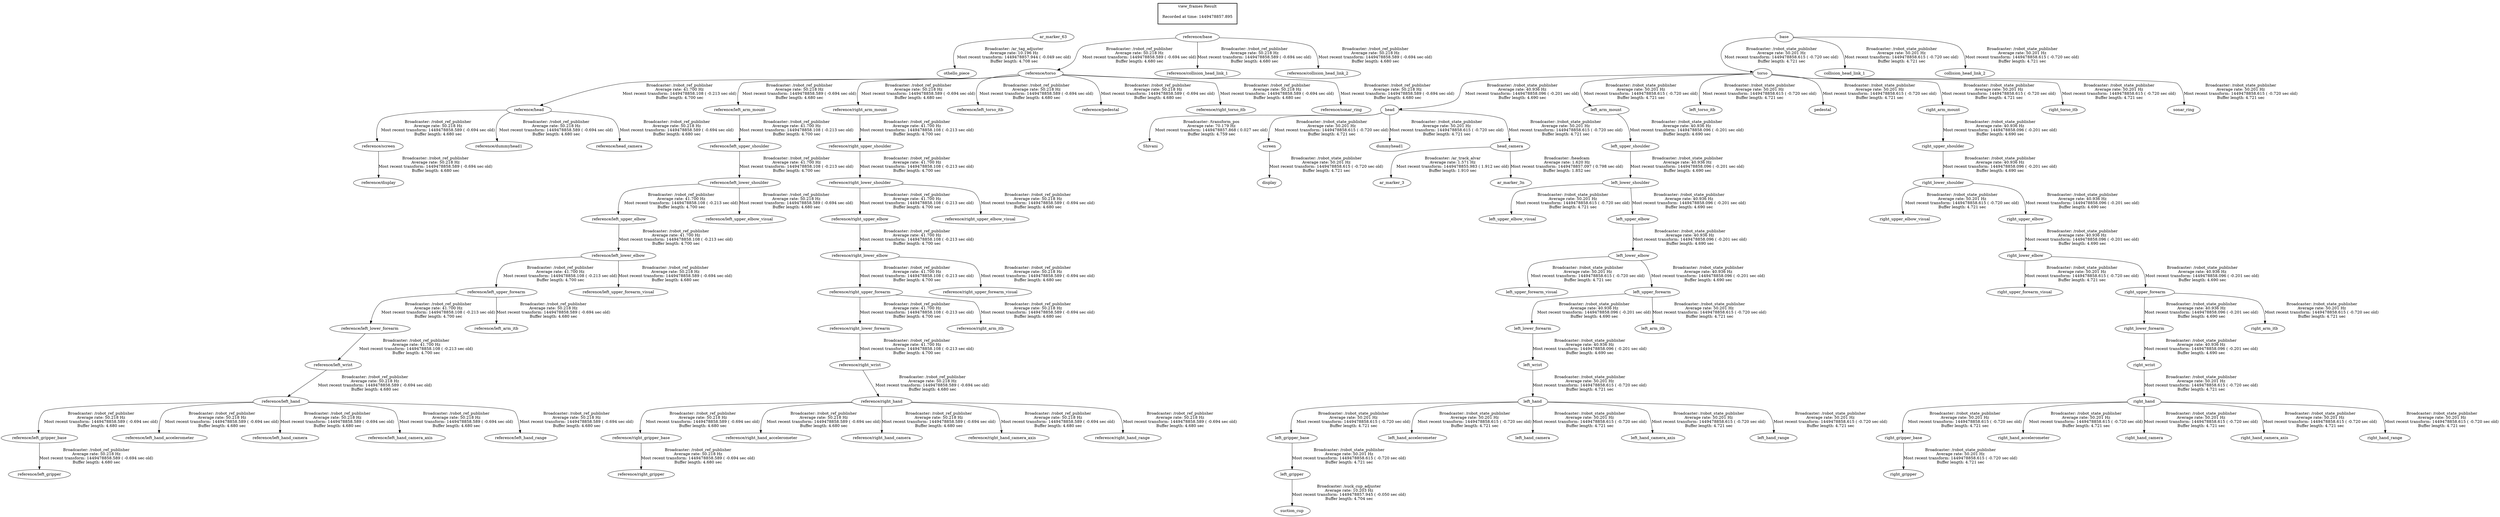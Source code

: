 digraph G {
"head" -> "Shivani"[label="Broadcaster: /transform_pos\nAverage rate: 70.179 Hz\nMost recent transform: 1449478857.868 ( 0.027 sec old)\nBuffer length: 4.759 sec\n"];
"torso" -> "head"[label="Broadcaster: /robot_state_publisher\nAverage rate: 40.936 Hz\nMost recent transform: 1449478858.096 ( -0.201 sec old)\nBuffer length: 4.690 sec\n"];
"ar_marker_63" -> "othello_piece"[label="Broadcaster: /ar_tag_adjuster\nAverage rate: 10.196 Hz\nMost recent transform: 1449478857.944 ( -0.049 sec old)\nBuffer length: 4.708 sec\n"];
"left_gripper" -> "suction_cup"[label="Broadcaster: /suck_cup_adjuster\nAverage rate: 10.203 Hz\nMost recent transform: 1449478857.945 ( -0.050 sec old)\nBuffer length: 4.704 sec\n"];
"left_gripper_base" -> "left_gripper"[label="Broadcaster: /robot_state_publisher\nAverage rate: 50.201 Hz\nMost recent transform: 1449478858.615 ( -0.720 sec old)\nBuffer length: 4.721 sec\n"];
"reference/torso" -> "reference/head"[label="Broadcaster: /robot_ref_publisher\nAverage rate: 41.700 Hz\nMost recent transform: 1449478858.108 ( -0.213 sec old)\nBuffer length: 4.700 sec\n"];
"reference/base" -> "reference/torso"[label="Broadcaster: /robot_ref_publisher\nAverage rate: 50.218 Hz\nMost recent transform: 1449478858.589 ( -0.694 sec old)\nBuffer length: 4.680 sec\n"];
"reference/left_lower_shoulder" -> "reference/left_upper_elbow"[label="Broadcaster: /robot_ref_publisher\nAverage rate: 41.700 Hz\nMost recent transform: 1449478858.108 ( -0.213 sec old)\nBuffer length: 4.700 sec\n"];
"reference/left_upper_shoulder" -> "reference/left_lower_shoulder"[label="Broadcaster: /robot_ref_publisher\nAverage rate: 41.700 Hz\nMost recent transform: 1449478858.108 ( -0.213 sec old)\nBuffer length: 4.700 sec\n"];
"reference/left_upper_elbow" -> "reference/left_lower_elbow"[label="Broadcaster: /robot_ref_publisher\nAverage rate: 41.700 Hz\nMost recent transform: 1449478858.108 ( -0.213 sec old)\nBuffer length: 4.700 sec\n"];
"reference/left_arm_mount" -> "reference/left_upper_shoulder"[label="Broadcaster: /robot_ref_publisher\nAverage rate: 41.700 Hz\nMost recent transform: 1449478858.108 ( -0.213 sec old)\nBuffer length: 4.700 sec\n"];
"reference/torso" -> "reference/left_arm_mount"[label="Broadcaster: /robot_ref_publisher\nAverage rate: 50.218 Hz\nMost recent transform: 1449478858.589 ( -0.694 sec old)\nBuffer length: 4.680 sec\n"];
"reference/left_lower_elbow" -> "reference/left_upper_forearm"[label="Broadcaster: /robot_ref_publisher\nAverage rate: 41.700 Hz\nMost recent transform: 1449478858.108 ( -0.213 sec old)\nBuffer length: 4.700 sec\n"];
"reference/left_upper_forearm" -> "reference/left_lower_forearm"[label="Broadcaster: /robot_ref_publisher\nAverage rate: 41.700 Hz\nMost recent transform: 1449478858.108 ( -0.213 sec old)\nBuffer length: 4.700 sec\n"];
"reference/left_lower_forearm" -> "reference/left_wrist"[label="Broadcaster: /robot_ref_publisher\nAverage rate: 41.700 Hz\nMost recent transform: 1449478858.108 ( -0.213 sec old)\nBuffer length: 4.700 sec\n"];
"reference/right_lower_shoulder" -> "reference/right_upper_elbow"[label="Broadcaster: /robot_ref_publisher\nAverage rate: 41.700 Hz\nMost recent transform: 1449478858.108 ( -0.213 sec old)\nBuffer length: 4.700 sec\n"];
"reference/right_upper_shoulder" -> "reference/right_lower_shoulder"[label="Broadcaster: /robot_ref_publisher\nAverage rate: 41.700 Hz\nMost recent transform: 1449478858.108 ( -0.213 sec old)\nBuffer length: 4.700 sec\n"];
"reference/right_upper_elbow" -> "reference/right_lower_elbow"[label="Broadcaster: /robot_ref_publisher\nAverage rate: 41.700 Hz\nMost recent transform: 1449478858.108 ( -0.213 sec old)\nBuffer length: 4.700 sec\n"];
"reference/right_arm_mount" -> "reference/right_upper_shoulder"[label="Broadcaster: /robot_ref_publisher\nAverage rate: 41.700 Hz\nMost recent transform: 1449478858.108 ( -0.213 sec old)\nBuffer length: 4.700 sec\n"];
"reference/torso" -> "reference/right_arm_mount"[label="Broadcaster: /robot_ref_publisher\nAverage rate: 50.218 Hz\nMost recent transform: 1449478858.589 ( -0.694 sec old)\nBuffer length: 4.680 sec\n"];
"reference/right_lower_elbow" -> "reference/right_upper_forearm"[label="Broadcaster: /robot_ref_publisher\nAverage rate: 41.700 Hz\nMost recent transform: 1449478858.108 ( -0.213 sec old)\nBuffer length: 4.700 sec\n"];
"reference/right_upper_forearm" -> "reference/right_lower_forearm"[label="Broadcaster: /robot_ref_publisher\nAverage rate: 41.700 Hz\nMost recent transform: 1449478858.108 ( -0.213 sec old)\nBuffer length: 4.700 sec\n"];
"reference/right_lower_forearm" -> "reference/right_wrist"[label="Broadcaster: /robot_ref_publisher\nAverage rate: 41.700 Hz\nMost recent transform: 1449478858.108 ( -0.213 sec old)\nBuffer length: 4.700 sec\n"];
"base" -> "collision_head_link_1"[label="Broadcaster: /robot_state_publisher\nAverage rate: 50.201 Hz\nMost recent transform: 1449478858.615 ( -0.720 sec old)\nBuffer length: 4.721 sec\n"];
"base" -> "collision_head_link_2"[label="Broadcaster: /robot_state_publisher\nAverage rate: 50.201 Hz\nMost recent transform: 1449478858.615 ( -0.720 sec old)\nBuffer length: 4.721 sec\n"];
"screen" -> "display"[label="Broadcaster: /robot_state_publisher\nAverage rate: 50.201 Hz\nMost recent transform: 1449478858.615 ( -0.720 sec old)\nBuffer length: 4.721 sec\n"];
"head" -> "screen"[label="Broadcaster: /robot_state_publisher\nAverage rate: 50.201 Hz\nMost recent transform: 1449478858.615 ( -0.720 sec old)\nBuffer length: 4.721 sec\n"];
"head" -> "dummyhead1"[label="Broadcaster: /robot_state_publisher\nAverage rate: 50.201 Hz\nMost recent transform: 1449478858.615 ( -0.720 sec old)\nBuffer length: 4.721 sec\n"];
"head" -> "head_camera"[label="Broadcaster: /robot_state_publisher\nAverage rate: 50.201 Hz\nMost recent transform: 1449478858.615 ( -0.720 sec old)\nBuffer length: 4.721 sec\n"];
"left_lower_shoulder" -> "left_upper_elbow_visual"[label="Broadcaster: /robot_state_publisher\nAverage rate: 50.201 Hz\nMost recent transform: 1449478858.615 ( -0.720 sec old)\nBuffer length: 4.721 sec\n"];
"left_upper_shoulder" -> "left_lower_shoulder"[label="Broadcaster: /robot_state_publisher\nAverage rate: 40.936 Hz\nMost recent transform: 1449478858.096 ( -0.201 sec old)\nBuffer length: 4.690 sec\n"];
"left_hand" -> "left_gripper_base"[label="Broadcaster: /robot_state_publisher\nAverage rate: 50.201 Hz\nMost recent transform: 1449478858.615 ( -0.720 sec old)\nBuffer length: 4.721 sec\n"];
"left_wrist" -> "left_hand"[label="Broadcaster: /robot_state_publisher\nAverage rate: 50.201 Hz\nMost recent transform: 1449478858.615 ( -0.720 sec old)\nBuffer length: 4.721 sec\n"];
"left_lower_forearm" -> "left_wrist"[label="Broadcaster: /robot_state_publisher\nAverage rate: 40.936 Hz\nMost recent transform: 1449478858.096 ( -0.201 sec old)\nBuffer length: 4.690 sec\n"];
"left_hand" -> "left_hand_accelerometer"[label="Broadcaster: /robot_state_publisher\nAverage rate: 50.201 Hz\nMost recent transform: 1449478858.615 ( -0.720 sec old)\nBuffer length: 4.721 sec\n"];
"left_hand" -> "left_hand_camera"[label="Broadcaster: /robot_state_publisher\nAverage rate: 50.201 Hz\nMost recent transform: 1449478858.615 ( -0.720 sec old)\nBuffer length: 4.721 sec\n"];
"left_hand" -> "left_hand_camera_axis"[label="Broadcaster: /robot_state_publisher\nAverage rate: 50.201 Hz\nMost recent transform: 1449478858.615 ( -0.720 sec old)\nBuffer length: 4.721 sec\n"];
"left_hand" -> "left_hand_range"[label="Broadcaster: /robot_state_publisher\nAverage rate: 50.201 Hz\nMost recent transform: 1449478858.615 ( -0.720 sec old)\nBuffer length: 4.721 sec\n"];
"torso" -> "left_arm_mount"[label="Broadcaster: /robot_state_publisher\nAverage rate: 50.201 Hz\nMost recent transform: 1449478858.615 ( -0.720 sec old)\nBuffer length: 4.721 sec\n"];
"base" -> "torso"[label="Broadcaster: /robot_state_publisher\nAverage rate: 50.201 Hz\nMost recent transform: 1449478858.615 ( -0.720 sec old)\nBuffer length: 4.721 sec\n"];
"torso" -> "left_torso_itb"[label="Broadcaster: /robot_state_publisher\nAverage rate: 50.201 Hz\nMost recent transform: 1449478858.615 ( -0.720 sec old)\nBuffer length: 4.721 sec\n"];
"left_lower_elbow" -> "left_upper_forearm_visual"[label="Broadcaster: /robot_state_publisher\nAverage rate: 50.201 Hz\nMost recent transform: 1449478858.615 ( -0.720 sec old)\nBuffer length: 4.721 sec\n"];
"left_upper_elbow" -> "left_lower_elbow"[label="Broadcaster: /robot_state_publisher\nAverage rate: 40.936 Hz\nMost recent transform: 1449478858.096 ( -0.201 sec old)\nBuffer length: 4.690 sec\n"];
"left_upper_forearm" -> "left_arm_itb"[label="Broadcaster: /robot_state_publisher\nAverage rate: 50.201 Hz\nMost recent transform: 1449478858.615 ( -0.720 sec old)\nBuffer length: 4.721 sec\n"];
"left_lower_elbow" -> "left_upper_forearm"[label="Broadcaster: /robot_state_publisher\nAverage rate: 40.936 Hz\nMost recent transform: 1449478858.096 ( -0.201 sec old)\nBuffer length: 4.690 sec\n"];
"torso" -> "pedestal"[label="Broadcaster: /robot_state_publisher\nAverage rate: 50.201 Hz\nMost recent transform: 1449478858.615 ( -0.720 sec old)\nBuffer length: 4.721 sec\n"];
"right_lower_shoulder" -> "right_upper_elbow_visual"[label="Broadcaster: /robot_state_publisher\nAverage rate: 50.201 Hz\nMost recent transform: 1449478858.615 ( -0.720 sec old)\nBuffer length: 4.721 sec\n"];
"right_upper_shoulder" -> "right_lower_shoulder"[label="Broadcaster: /robot_state_publisher\nAverage rate: 40.936 Hz\nMost recent transform: 1449478858.096 ( -0.201 sec old)\nBuffer length: 4.690 sec\n"];
"right_gripper_base" -> "right_gripper"[label="Broadcaster: /robot_state_publisher\nAverage rate: 50.201 Hz\nMost recent transform: 1449478858.615 ( -0.720 sec old)\nBuffer length: 4.721 sec\n"];
"right_hand" -> "right_gripper_base"[label="Broadcaster: /robot_state_publisher\nAverage rate: 50.201 Hz\nMost recent transform: 1449478858.615 ( -0.720 sec old)\nBuffer length: 4.721 sec\n"];
"right_wrist" -> "right_hand"[label="Broadcaster: /robot_state_publisher\nAverage rate: 50.201 Hz\nMost recent transform: 1449478858.615 ( -0.720 sec old)\nBuffer length: 4.721 sec\n"];
"right_lower_forearm" -> "right_wrist"[label="Broadcaster: /robot_state_publisher\nAverage rate: 40.936 Hz\nMost recent transform: 1449478858.096 ( -0.201 sec old)\nBuffer length: 4.690 sec\n"];
"right_hand" -> "right_hand_accelerometer"[label="Broadcaster: /robot_state_publisher\nAverage rate: 50.201 Hz\nMost recent transform: 1449478858.615 ( -0.720 sec old)\nBuffer length: 4.721 sec\n"];
"right_hand" -> "right_hand_camera"[label="Broadcaster: /robot_state_publisher\nAverage rate: 50.201 Hz\nMost recent transform: 1449478858.615 ( -0.720 sec old)\nBuffer length: 4.721 sec\n"];
"right_hand" -> "right_hand_camera_axis"[label="Broadcaster: /robot_state_publisher\nAverage rate: 50.201 Hz\nMost recent transform: 1449478858.615 ( -0.720 sec old)\nBuffer length: 4.721 sec\n"];
"right_hand" -> "right_hand_range"[label="Broadcaster: /robot_state_publisher\nAverage rate: 50.201 Hz\nMost recent transform: 1449478858.615 ( -0.720 sec old)\nBuffer length: 4.721 sec\n"];
"torso" -> "right_arm_mount"[label="Broadcaster: /robot_state_publisher\nAverage rate: 50.201 Hz\nMost recent transform: 1449478858.615 ( -0.720 sec old)\nBuffer length: 4.721 sec\n"];
"torso" -> "right_torso_itb"[label="Broadcaster: /robot_state_publisher\nAverage rate: 50.201 Hz\nMost recent transform: 1449478858.615 ( -0.720 sec old)\nBuffer length: 4.721 sec\n"];
"right_lower_elbow" -> "right_upper_forearm_visual"[label="Broadcaster: /robot_state_publisher\nAverage rate: 50.201 Hz\nMost recent transform: 1449478858.615 ( -0.720 sec old)\nBuffer length: 4.721 sec\n"];
"right_upper_elbow" -> "right_lower_elbow"[label="Broadcaster: /robot_state_publisher\nAverage rate: 40.936 Hz\nMost recent transform: 1449478858.096 ( -0.201 sec old)\nBuffer length: 4.690 sec\n"];
"right_upper_forearm" -> "right_arm_itb"[label="Broadcaster: /robot_state_publisher\nAverage rate: 50.201 Hz\nMost recent transform: 1449478858.615 ( -0.720 sec old)\nBuffer length: 4.721 sec\n"];
"right_lower_elbow" -> "right_upper_forearm"[label="Broadcaster: /robot_state_publisher\nAverage rate: 40.936 Hz\nMost recent transform: 1449478858.096 ( -0.201 sec old)\nBuffer length: 4.690 sec\n"];
"torso" -> "sonar_ring"[label="Broadcaster: /robot_state_publisher\nAverage rate: 50.201 Hz\nMost recent transform: 1449478858.615 ( -0.720 sec old)\nBuffer length: 4.721 sec\n"];
"left_lower_shoulder" -> "left_upper_elbow"[label="Broadcaster: /robot_state_publisher\nAverage rate: 40.936 Hz\nMost recent transform: 1449478858.096 ( -0.201 sec old)\nBuffer length: 4.690 sec\n"];
"left_arm_mount" -> "left_upper_shoulder"[label="Broadcaster: /robot_state_publisher\nAverage rate: 40.936 Hz\nMost recent transform: 1449478858.096 ( -0.201 sec old)\nBuffer length: 4.690 sec\n"];
"left_upper_forearm" -> "left_lower_forearm"[label="Broadcaster: /robot_state_publisher\nAverage rate: 40.936 Hz\nMost recent transform: 1449478858.096 ( -0.201 sec old)\nBuffer length: 4.690 sec\n"];
"right_lower_shoulder" -> "right_upper_elbow"[label="Broadcaster: /robot_state_publisher\nAverage rate: 40.936 Hz\nMost recent transform: 1449478858.096 ( -0.201 sec old)\nBuffer length: 4.690 sec\n"];
"right_arm_mount" -> "right_upper_shoulder"[label="Broadcaster: /robot_state_publisher\nAverage rate: 40.936 Hz\nMost recent transform: 1449478858.096 ( -0.201 sec old)\nBuffer length: 4.690 sec\n"];
"right_upper_forearm" -> "right_lower_forearm"[label="Broadcaster: /robot_state_publisher\nAverage rate: 40.936 Hz\nMost recent transform: 1449478858.096 ( -0.201 sec old)\nBuffer length: 4.690 sec\n"];
"reference/base" -> "reference/collision_head_link_1"[label="Broadcaster: /robot_ref_publisher\nAverage rate: 50.218 Hz\nMost recent transform: 1449478858.589 ( -0.694 sec old)\nBuffer length: 4.680 sec\n"];
"reference/base" -> "reference/collision_head_link_2"[label="Broadcaster: /robot_ref_publisher\nAverage rate: 50.218 Hz\nMost recent transform: 1449478858.589 ( -0.694 sec old)\nBuffer length: 4.680 sec\n"];
"reference/screen" -> "reference/display"[label="Broadcaster: /robot_ref_publisher\nAverage rate: 50.218 Hz\nMost recent transform: 1449478858.589 ( -0.694 sec old)\nBuffer length: 4.680 sec\n"];
"reference/head" -> "reference/screen"[label="Broadcaster: /robot_ref_publisher\nAverage rate: 50.218 Hz\nMost recent transform: 1449478858.589 ( -0.694 sec old)\nBuffer length: 4.680 sec\n"];
"reference/head" -> "reference/dummyhead1"[label="Broadcaster: /robot_ref_publisher\nAverage rate: 50.218 Hz\nMost recent transform: 1449478858.589 ( -0.694 sec old)\nBuffer length: 4.680 sec\n"];
"reference/head" -> "reference/head_camera"[label="Broadcaster: /robot_ref_publisher\nAverage rate: 50.218 Hz\nMost recent transform: 1449478858.589 ( -0.694 sec old)\nBuffer length: 4.680 sec\n"];
"reference/left_lower_shoulder" -> "reference/left_upper_elbow_visual"[label="Broadcaster: /robot_ref_publisher\nAverage rate: 50.218 Hz\nMost recent transform: 1449478858.589 ( -0.694 sec old)\nBuffer length: 4.680 sec\n"];
"reference/left_gripper_base" -> "reference/left_gripper"[label="Broadcaster: /robot_ref_publisher\nAverage rate: 50.218 Hz\nMost recent transform: 1449478858.589 ( -0.694 sec old)\nBuffer length: 4.680 sec\n"];
"reference/left_hand" -> "reference/left_gripper_base"[label="Broadcaster: /robot_ref_publisher\nAverage rate: 50.218 Hz\nMost recent transform: 1449478858.589 ( -0.694 sec old)\nBuffer length: 4.680 sec\n"];
"reference/left_wrist" -> "reference/left_hand"[label="Broadcaster: /robot_ref_publisher\nAverage rate: 50.218 Hz\nMost recent transform: 1449478858.589 ( -0.694 sec old)\nBuffer length: 4.680 sec\n"];
"reference/left_hand" -> "reference/left_hand_accelerometer"[label="Broadcaster: /robot_ref_publisher\nAverage rate: 50.218 Hz\nMost recent transform: 1449478858.589 ( -0.694 sec old)\nBuffer length: 4.680 sec\n"];
"reference/left_hand" -> "reference/left_hand_camera"[label="Broadcaster: /robot_ref_publisher\nAverage rate: 50.218 Hz\nMost recent transform: 1449478858.589 ( -0.694 sec old)\nBuffer length: 4.680 sec\n"];
"reference/left_hand" -> "reference/left_hand_camera_axis"[label="Broadcaster: /robot_ref_publisher\nAverage rate: 50.218 Hz\nMost recent transform: 1449478858.589 ( -0.694 sec old)\nBuffer length: 4.680 sec\n"];
"reference/left_hand" -> "reference/left_hand_range"[label="Broadcaster: /robot_ref_publisher\nAverage rate: 50.218 Hz\nMost recent transform: 1449478858.589 ( -0.694 sec old)\nBuffer length: 4.680 sec\n"];
"reference/torso" -> "reference/left_torso_itb"[label="Broadcaster: /robot_ref_publisher\nAverage rate: 50.218 Hz\nMost recent transform: 1449478858.589 ( -0.694 sec old)\nBuffer length: 4.680 sec\n"];
"reference/left_lower_elbow" -> "reference/left_upper_forearm_visual"[label="Broadcaster: /robot_ref_publisher\nAverage rate: 50.218 Hz\nMost recent transform: 1449478858.589 ( -0.694 sec old)\nBuffer length: 4.680 sec\n"];
"reference/left_upper_forearm" -> "reference/left_arm_itb"[label="Broadcaster: /robot_ref_publisher\nAverage rate: 50.218 Hz\nMost recent transform: 1449478858.589 ( -0.694 sec old)\nBuffer length: 4.680 sec\n"];
"reference/torso" -> "reference/pedestal"[label="Broadcaster: /robot_ref_publisher\nAverage rate: 50.218 Hz\nMost recent transform: 1449478858.589 ( -0.694 sec old)\nBuffer length: 4.680 sec\n"];
"reference/right_lower_shoulder" -> "reference/right_upper_elbow_visual"[label="Broadcaster: /robot_ref_publisher\nAverage rate: 50.218 Hz\nMost recent transform: 1449478858.589 ( -0.694 sec old)\nBuffer length: 4.680 sec\n"];
"reference/right_gripper_base" -> "reference/right_gripper"[label="Broadcaster: /robot_ref_publisher\nAverage rate: 50.218 Hz\nMost recent transform: 1449478858.589 ( -0.694 sec old)\nBuffer length: 4.680 sec\n"];
"reference/right_hand" -> "reference/right_gripper_base"[label="Broadcaster: /robot_ref_publisher\nAverage rate: 50.218 Hz\nMost recent transform: 1449478858.589 ( -0.694 sec old)\nBuffer length: 4.680 sec\n"];
"reference/right_wrist" -> "reference/right_hand"[label="Broadcaster: /robot_ref_publisher\nAverage rate: 50.218 Hz\nMost recent transform: 1449478858.589 ( -0.694 sec old)\nBuffer length: 4.680 sec\n"];
"reference/right_hand" -> "reference/right_hand_accelerometer"[label="Broadcaster: /robot_ref_publisher\nAverage rate: 50.218 Hz\nMost recent transform: 1449478858.589 ( -0.694 sec old)\nBuffer length: 4.680 sec\n"];
"reference/right_hand" -> "reference/right_hand_camera"[label="Broadcaster: /robot_ref_publisher\nAverage rate: 50.218 Hz\nMost recent transform: 1449478858.589 ( -0.694 sec old)\nBuffer length: 4.680 sec\n"];
"reference/right_hand" -> "reference/right_hand_camera_axis"[label="Broadcaster: /robot_ref_publisher\nAverage rate: 50.218 Hz\nMost recent transform: 1449478858.589 ( -0.694 sec old)\nBuffer length: 4.680 sec\n"];
"reference/right_hand" -> "reference/right_hand_range"[label="Broadcaster: /robot_ref_publisher\nAverage rate: 50.218 Hz\nMost recent transform: 1449478858.589 ( -0.694 sec old)\nBuffer length: 4.680 sec\n"];
"reference/torso" -> "reference/right_torso_itb"[label="Broadcaster: /robot_ref_publisher\nAverage rate: 50.218 Hz\nMost recent transform: 1449478858.589 ( -0.694 sec old)\nBuffer length: 4.680 sec\n"];
"reference/right_lower_elbow" -> "reference/right_upper_forearm_visual"[label="Broadcaster: /robot_ref_publisher\nAverage rate: 50.218 Hz\nMost recent transform: 1449478858.589 ( -0.694 sec old)\nBuffer length: 4.680 sec\n"];
"reference/right_upper_forearm" -> "reference/right_arm_itb"[label="Broadcaster: /robot_ref_publisher\nAverage rate: 50.218 Hz\nMost recent transform: 1449478858.589 ( -0.694 sec old)\nBuffer length: 4.680 sec\n"];
"reference/torso" -> "reference/sonar_ring"[label="Broadcaster: /robot_ref_publisher\nAverage rate: 50.218 Hz\nMost recent transform: 1449478858.589 ( -0.694 sec old)\nBuffer length: 4.680 sec\n"];
"head_camera" -> "ar_marker_3"[label="Broadcaster: /ar_track_alvar\nAverage rate: 1.571 Hz\nMost recent transform: 1449478855.983 ( 1.912 sec old)\nBuffer length: 1.910 sec\n"];
"head_camera" -> "ar_marker_3n"[label="Broadcaster: /headcam\nAverage rate: 1.620 Hz\nMost recent transform: 1449478857.097 ( 0.798 sec old)\nBuffer length: 1.852 sec\n"];
edge [style=invis];
 subgraph cluster_legend { style=bold; color=black; label ="view_frames Result";
"Recorded at time: 1449478857.895"[ shape=plaintext ] ;
 }->"ar_marker_63";
edge [style=invis];
 subgraph cluster_legend { style=bold; color=black; label ="view_frames Result";
"Recorded at time: 1449478857.895"[ shape=plaintext ] ;
 }->"base";
edge [style=invis];
 subgraph cluster_legend { style=bold; color=black; label ="view_frames Result";
"Recorded at time: 1449478857.895"[ shape=plaintext ] ;
 }->"reference/base";
}